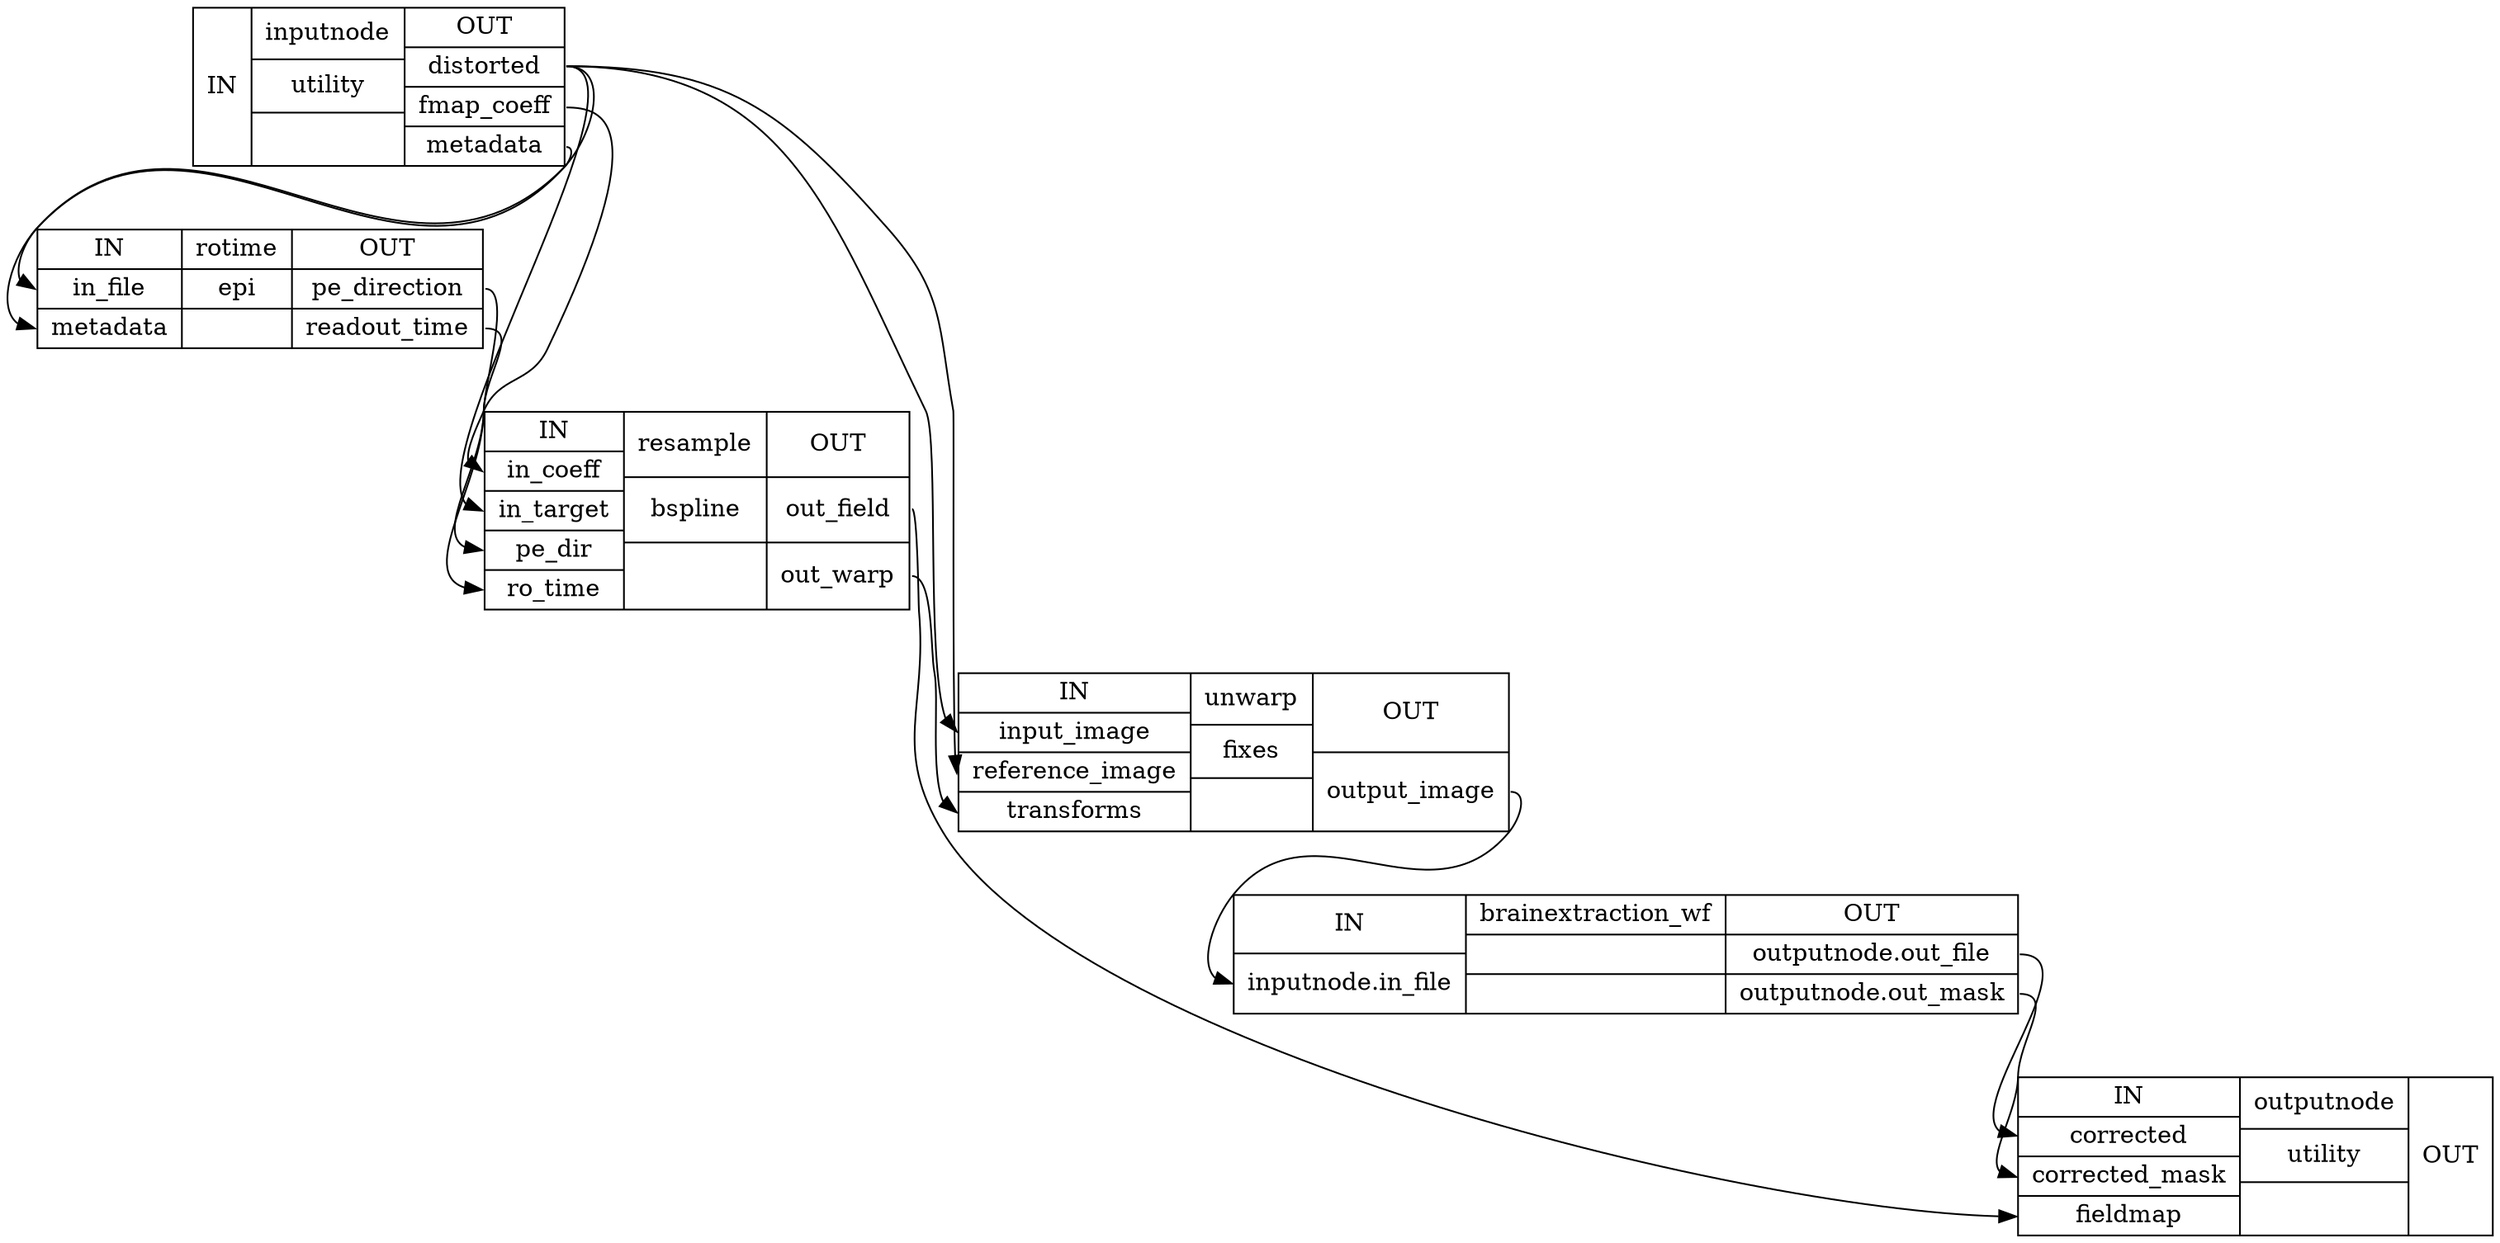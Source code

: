 digraph structs {
node [shape=record];
unwarp_wfinputnode [label="{IN}|{ inputnode | utility |  }|{OUT|<outdistorted> distorted|<outfmapcoeff> fmap_coeff|<outmetadata> metadata}"];
unwarp_wfrotime [label="{IN|<ininfile> in_file|<inmetadata> metadata}|{ rotime | epi |  }|{OUT|<outpedirection> pe_direction|<outreadouttime> readout_time}"];
unwarp_wfresample [label="{IN|<inincoeff> in_coeff|<inintarget> in_target|<inpedir> pe_dir|<inrotime> ro_time}|{ resample | bspline |  }|{OUT|<outoutfield> out_field|<outoutwarp> out_warp}"];
unwarp_wfunwarp [label="{IN|<ininputimage> input_image|<inreferenceimage> reference_image|<intransforms> transforms}|{ unwarp | fixes |  }|{OUT|<outoutputimage> output_image}"];
unwarp_wfbrainextraction_wf [label="{IN|<ininputnodeinfile> inputnode.in_file}|{ brainextraction_wf |  |  }|{OUT|<outoutputnodeoutfile> outputnode.out_file|<outoutputnodeoutmask> outputnode.out_mask}"];
unwarp_wfoutputnode [label="{IN|<incorrected> corrected|<incorrectedmask> corrected_mask|<infieldmap> fieldmap}|{ outputnode | utility |  }|{OUT}"];
unwarp_wfbrainextraction_wf:outoutputnodeoutfile:e -> unwarp_wfoutputnode:incorrected:w;
unwarp_wfbrainextraction_wf:outoutputnodeoutmask:e -> unwarp_wfoutputnode:incorrectedmask:w;
unwarp_wfinputnode:outdistorted:e -> unwarp_wfresample:inintarget:w;
unwarp_wfinputnode:outdistorted:e -> unwarp_wfrotime:ininfile:w;
unwarp_wfinputnode:outdistorted:e -> unwarp_wfunwarp:ininputimage:w;
unwarp_wfinputnode:outdistorted:e -> unwarp_wfunwarp:inreferenceimage:w;
unwarp_wfinputnode:outfmapcoeff:e -> unwarp_wfresample:inincoeff:w;
unwarp_wfinputnode:outmetadata:e -> unwarp_wfrotime:inmetadata:w;
unwarp_wfresample:outoutfield:e -> unwarp_wfoutputnode:infieldmap:w;
unwarp_wfresample:outoutwarp:e -> unwarp_wfunwarp:intransforms:w;
unwarp_wfrotime:outpedirection:e -> unwarp_wfresample:inpedir:w;
unwarp_wfrotime:outreadouttime:e -> unwarp_wfresample:inrotime:w;
unwarp_wfunwarp:outoutputimage:e -> unwarp_wfbrainextraction_wf:ininputnodeinfile:w;
}